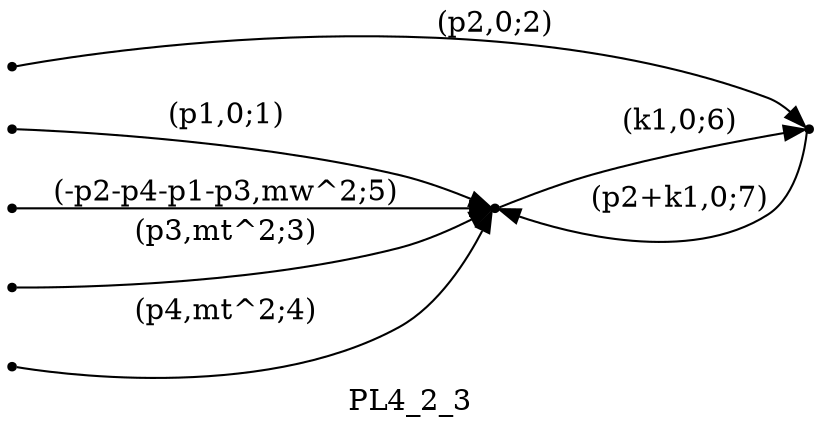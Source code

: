digraph PL4_2_3 {
  label="PL4_2_3";
  rankdir="LR";
  subgraph edges {
    -1 -> 2 [label="(p1,0;1)"];
    -2 -> 1 [label="(p2,0;2)"];
    -3 -> 2 [label="(p3,mt^2;3)"];
    -4 -> 2 [label="(p4,mt^2;4)"];
    -5 -> 2 [label="(-p2-p4-p1-p3,mw^2;5)"];
    2 -> 1 [label="(k1,0;6)"];
    1 -> 2 [label="(p2+k1,0;7)"];
  }
  subgraph incoming { rank="source"; -1; -2; -3; -4; -5; }
-5 [shape=point];
-4 [shape=point];
-3 [shape=point];
-2 [shape=point];
-1 [shape=point];
1 [shape=point];
2 [shape=point];
}

